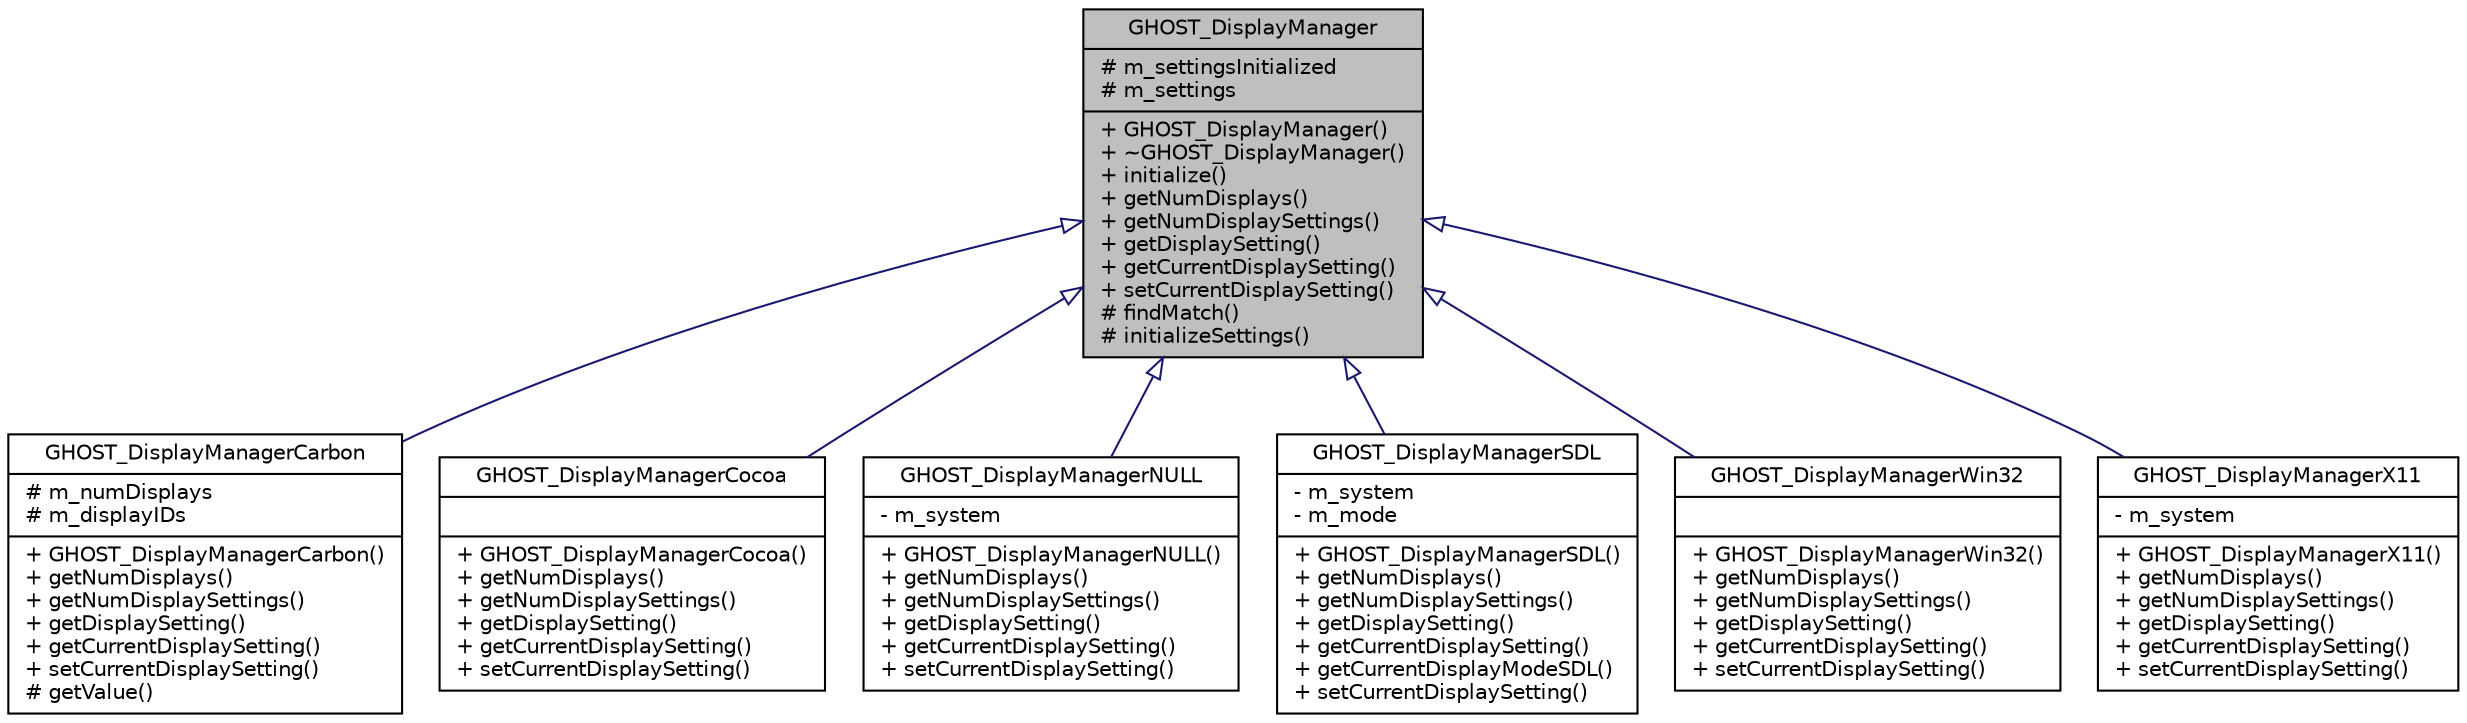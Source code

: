 digraph G
{
  edge [fontname="Helvetica",fontsize="10",labelfontname="Helvetica",labelfontsize="10"];
  node [fontname="Helvetica",fontsize="10",shape=record];
  Node1 [label="{GHOST_DisplayManager\n|# m_settingsInitialized\l# m_settings\l|+ GHOST_DisplayManager()\l+ ~GHOST_DisplayManager()\l+ initialize()\l+ getNumDisplays()\l+ getNumDisplaySettings()\l+ getDisplaySetting()\l+ getCurrentDisplaySetting()\l+ setCurrentDisplaySetting()\l# findMatch()\l# initializeSettings()\l}",height=0.2,width=0.4,color="black", fillcolor="grey75", style="filled" fontcolor="black"];
  Node1 -> Node2 [dir=back,color="midnightblue",fontsize="10",style="solid",arrowtail="empty",fontname="Helvetica"];
  Node2 [label="{GHOST_DisplayManagerCarbon\n|# m_numDisplays\l# m_displayIDs\l|+ GHOST_DisplayManagerCarbon()\l+ getNumDisplays()\l+ getNumDisplaySettings()\l+ getDisplaySetting()\l+ getCurrentDisplaySetting()\l+ setCurrentDisplaySetting()\l# getValue()\l}",height=0.2,width=0.4,color="black", fillcolor="white", style="filled",URL="$dd/d13/classGHOST__DisplayManagerCarbon.html"];
  Node1 -> Node3 [dir=back,color="midnightblue",fontsize="10",style="solid",arrowtail="empty",fontname="Helvetica"];
  Node3 [label="{GHOST_DisplayManagerCocoa\n||+ GHOST_DisplayManagerCocoa()\l+ getNumDisplays()\l+ getNumDisplaySettings()\l+ getDisplaySetting()\l+ getCurrentDisplaySetting()\l+ setCurrentDisplaySetting()\l}",height=0.2,width=0.4,color="black", fillcolor="white", style="filled",URL="$df/d62/classGHOST__DisplayManagerCocoa.html"];
  Node1 -> Node4 [dir=back,color="midnightblue",fontsize="10",style="solid",arrowtail="empty",fontname="Helvetica"];
  Node4 [label="{GHOST_DisplayManagerNULL\n|- m_system\l|+ GHOST_DisplayManagerNULL()\l+ getNumDisplays()\l+ getNumDisplaySettings()\l+ getDisplaySetting()\l+ getCurrentDisplaySetting()\l+ setCurrentDisplaySetting()\l}",height=0.2,width=0.4,color="black", fillcolor="white", style="filled",URL="$d6/dc6/classGHOST__DisplayManagerNULL.html"];
  Node1 -> Node5 [dir=back,color="midnightblue",fontsize="10",style="solid",arrowtail="empty",fontname="Helvetica"];
  Node5 [label="{GHOST_DisplayManagerSDL\n|- m_system\l- m_mode\l|+ GHOST_DisplayManagerSDL()\l+ getNumDisplays()\l+ getNumDisplaySettings()\l+ getDisplaySetting()\l+ getCurrentDisplaySetting()\l+ getCurrentDisplayModeSDL()\l+ setCurrentDisplaySetting()\l}",height=0.2,width=0.4,color="black", fillcolor="white", style="filled",URL="$d2/dfc/classGHOST__DisplayManagerSDL.html"];
  Node1 -> Node6 [dir=back,color="midnightblue",fontsize="10",style="solid",arrowtail="empty",fontname="Helvetica"];
  Node6 [label="{GHOST_DisplayManagerWin32\n||+ GHOST_DisplayManagerWin32()\l+ getNumDisplays()\l+ getNumDisplaySettings()\l+ getDisplaySetting()\l+ getCurrentDisplaySetting()\l+ setCurrentDisplaySetting()\l}",height=0.2,width=0.4,color="black", fillcolor="white", style="filled",URL="$dc/d8c/classGHOST__DisplayManagerWin32.html"];
  Node1 -> Node7 [dir=back,color="midnightblue",fontsize="10",style="solid",arrowtail="empty",fontname="Helvetica"];
  Node7 [label="{GHOST_DisplayManagerX11\n|- m_system\l|+ GHOST_DisplayManagerX11()\l+ getNumDisplays()\l+ getNumDisplaySettings()\l+ getDisplaySetting()\l+ getCurrentDisplaySetting()\l+ setCurrentDisplaySetting()\l}",height=0.2,width=0.4,color="black", fillcolor="white", style="filled",URL="$d7/d36/classGHOST__DisplayManagerX11.html"];
}
